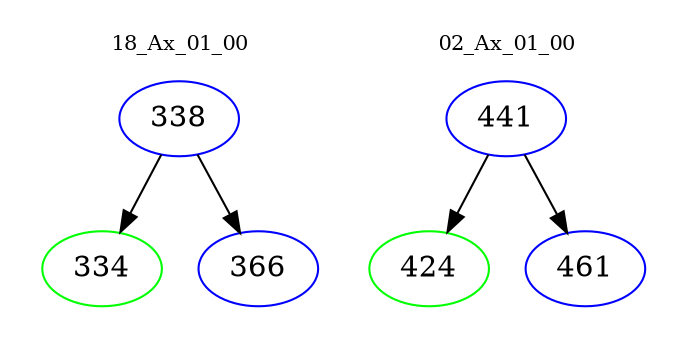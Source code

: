 digraph{
subgraph cluster_0 {
color = white
label = "18_Ax_01_00";
fontsize=10;
T0_338 [label="338", color="blue"]
T0_338 -> T0_334 [color="black"]
T0_334 [label="334", color="green"]
T0_338 -> T0_366 [color="black"]
T0_366 [label="366", color="blue"]
}
subgraph cluster_1 {
color = white
label = "02_Ax_01_00";
fontsize=10;
T1_441 [label="441", color="blue"]
T1_441 -> T1_424 [color="black"]
T1_424 [label="424", color="green"]
T1_441 -> T1_461 [color="black"]
T1_461 [label="461", color="blue"]
}
}
